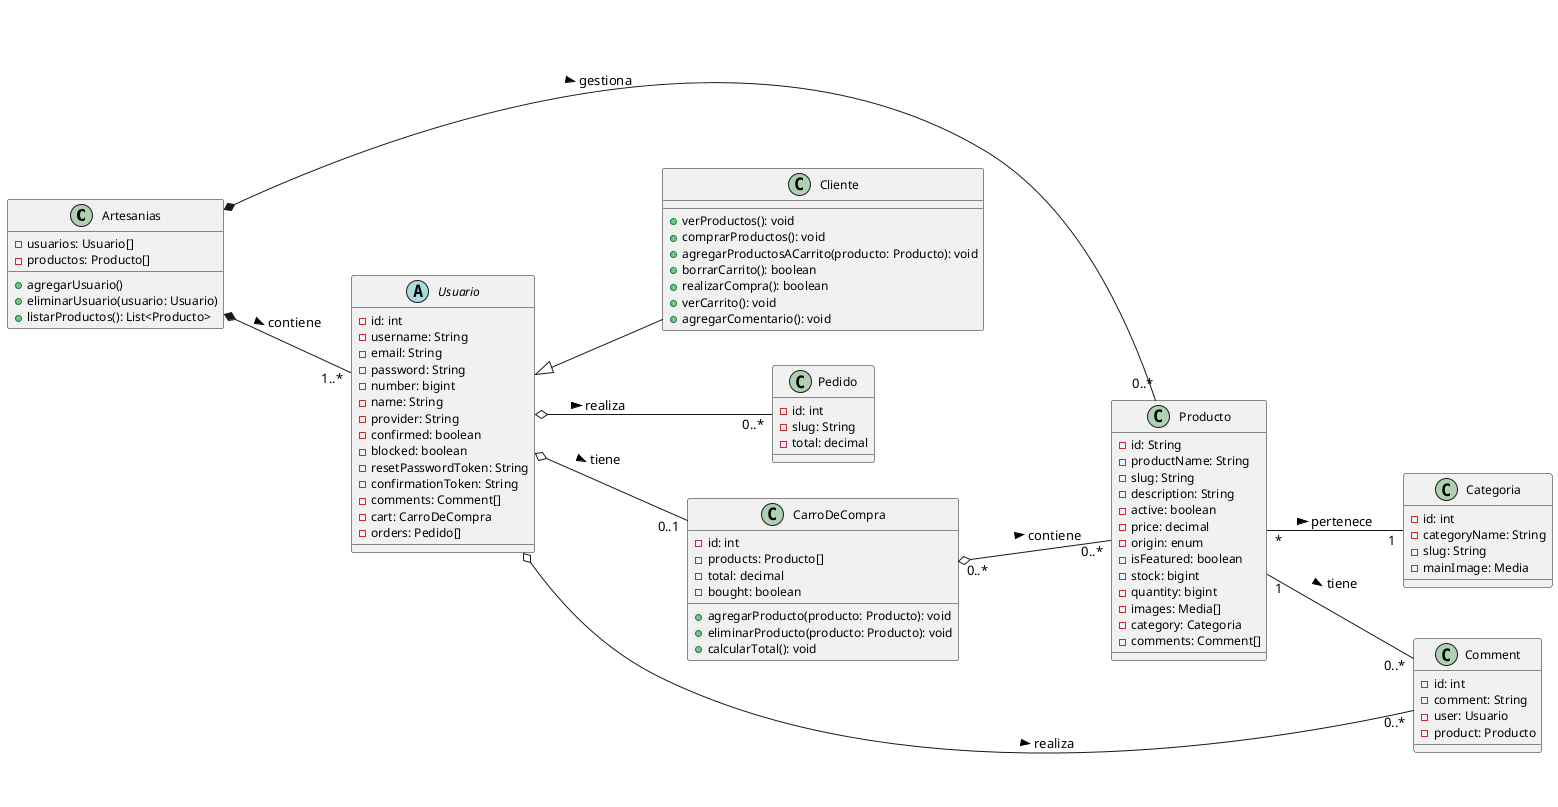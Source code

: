 @startuml DiagramaClases
left to right direction
skinparam classFontSize 14
skinparam classAttributeFontSize 12

class Artesanias {
    -usuarios: Usuario[]
    -productos: Producto[]
    +agregarUsuario()
    +eliminarUsuario(usuario: Usuario)
    +listarProductos(): List<Producto>
}

abstract class Usuario {
    -id: int
    -username: String
    -email: String
    -password: String
    -number: bigint
    -name: String
    -provider: String
    -confirmed: boolean
    -blocked: boolean
    -resetPasswordToken: String
    -confirmationToken: String
    -comments: Comment[]
    -cart: CarroDeCompra
    -orders: Pedido[]
}

class Cliente extends Usuario {
    +verProductos(): void
    +comprarProductos(): void
    +agregarProductosACarrito(producto: Producto): void
    +borrarCarrito(): boolean
    +realizarCompra(): boolean
    +verCarrito(): void
    +agregarComentario(): void
}

class Producto {
    -id: String
    -productName: String
    -slug: String
    -description: String
    -active: boolean
    -price: decimal
    -origin: enum
    -isFeatured: boolean
    -stock: bigint
    -quantity: bigint
    -images: Media[]
    -category: Categoria
    -comments: Comment[]
}

class Categoria {
    -id: int
    -categoryName: String
    -slug: String
    -mainImage: Media
}

class CarroDeCompra {
    -id: int
    -products: Producto[]
    -total: decimal
    -bought: boolean
    +agregarProducto(producto: Producto): void
    +eliminarProducto(producto: Producto): void
    +calcularTotal(): void
}

class Pedido {
    -id: int
    -slug: String
    -total: decimal
}

class Comment {
    -id: int
    -comment: String
    -user: Usuario
    -product: Producto
}

' Relaciones
' Composición: Dependencia fuerte, el ciclo de vida depende del contenedor
Artesanias *-- "1..*" Usuario : contiene >
Artesanias *-- "0..*" Producto : gestiona >

' Agregación: Dependencia débil, pueden existir independientemente
Usuario o-- "0..*" Comment : realiza >
Usuario o-- "0..1" CarroDeCompra : tiene >
Usuario o-- "0..*" Pedido : realiza >

' Asociación: Relación simple
Producto "1" -- "0..*" Comment : tiene >
Producto "*" -- "1" Categoria : pertenece >

' Agregación con tabla intermedia
CarroDeCompra "0..*" o-- "0..*" Producto : contiene >

@enduml